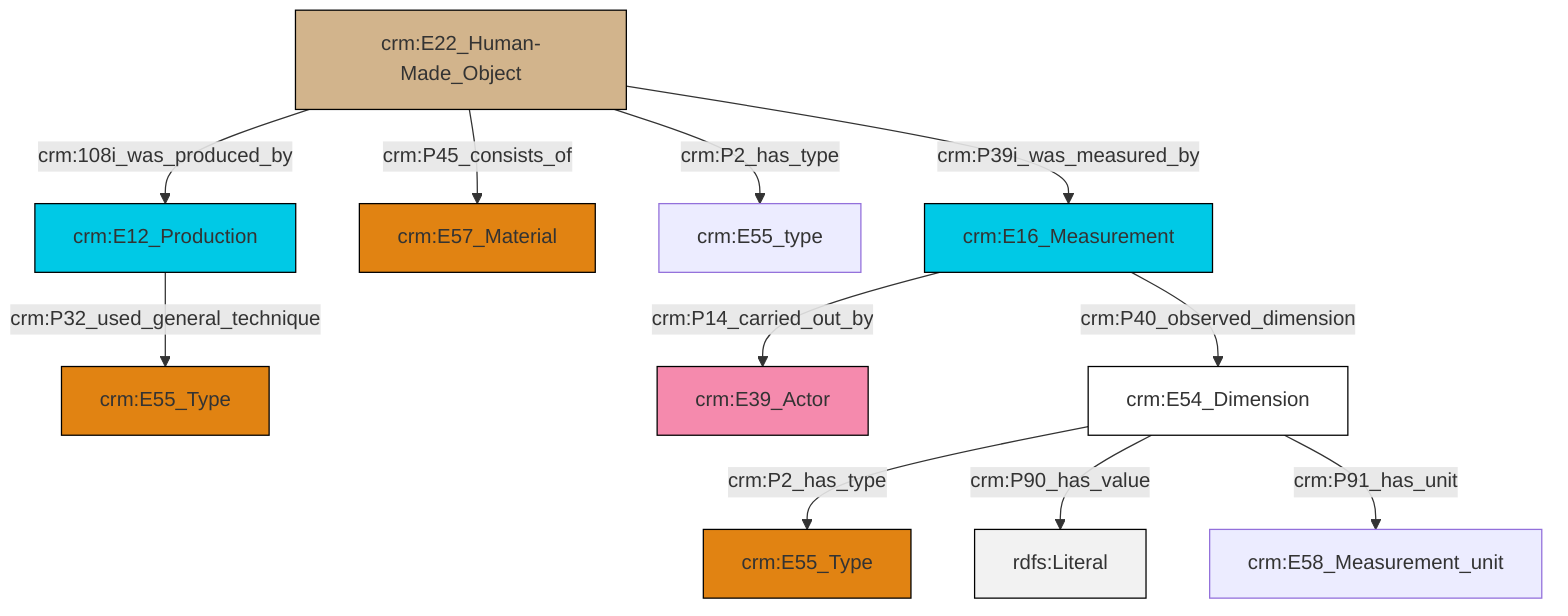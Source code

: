 graph TD
classDef Literal fill:#f2f2f2,stroke:#000000;
classDef CRM_Entity fill:#FFFFFF,stroke:#000000;
classDef Temporal_Entity fill:#00C9E6, stroke:#000000;
classDef Type fill:#E18312, stroke:#000000;
classDef Time-Span fill:#2C9C91, stroke:#000000;
classDef Appellation fill:#FFEB7F, stroke:#000000;
classDef Place fill:#008836, stroke:#000000;
classDef Persistent_Item fill:#B266B2, stroke:#000000;
classDef Conceptual_Object fill:#FFD700, stroke:#000000;
classDef Physical_Thing fill:#D2B48C, stroke:#000000;
classDef Actor fill:#f58aad, stroke:#000000;
classDef PC_Classes fill:#4ce600, stroke:#000000;
classDef Multi fill:#cccccc,stroke:#000000;

0["crm:E22_Human-Made_Object"]:::Physical_Thing -->|crm:108i_was_produced_by| 1["crm:E12_Production"]:::Temporal_Entity
0["crm:E22_Human-Made_Object"]:::Physical_Thing -->|crm:P45_consists_of| 2["crm:E57_Material"]:::Type
0["crm:E22_Human-Made_Object"]:::Physical_Thing -->|crm:P2_has_type| 9["crm:E55_type"]:::Default
13["crm:E54_Dimension"]:::CRM_Entity -->|crm:P2_has_type| 3["crm:E55_Type"]:::Type
1["crm:E12_Production"]:::Temporal_Entity -->|crm:P32_used_general_technique| 15["crm:E55_Type"]:::Type
11["crm:E16_Measurement"]:::Temporal_Entity -->|crm:P14_carried_out_by| 17["crm:E39_Actor"]:::Actor
13["crm:E54_Dimension"]:::CRM_Entity -->|crm:P90_has_value| 19[rdfs:Literal]:::Literal
11["crm:E16_Measurement"]:::Temporal_Entity -->|crm:P40_observed_dimension| 13["crm:E54_Dimension"]:::CRM_Entity
0["crm:E22_Human-Made_Object"]:::Physical_Thing -->|crm:P39i_was_measured_by| 11["crm:E16_Measurement"]:::Temporal_Entity
13["crm:E54_Dimension"]:::CRM_Entity -->|crm:P91_has_unit| 6["crm:E58_Measurement_unit"]:::Default